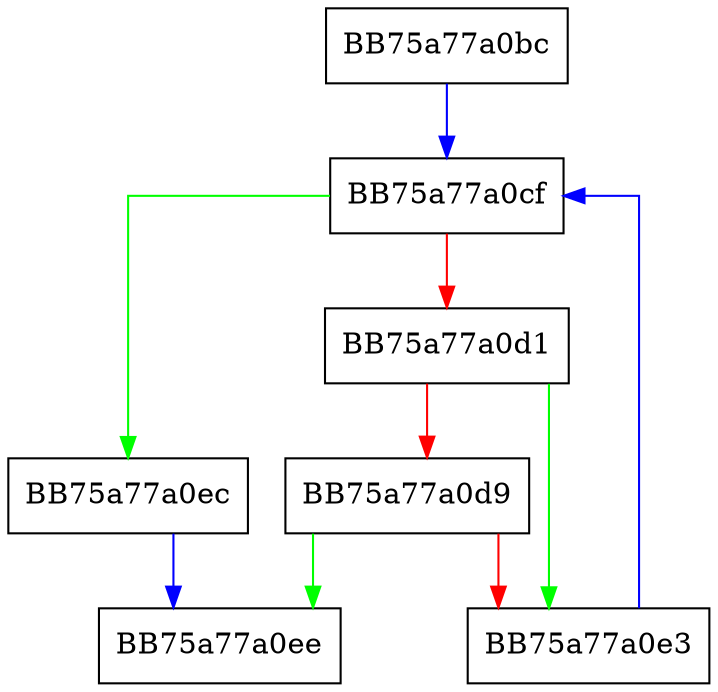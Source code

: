 digraph _initterm_e {
  node [shape="box"];
  graph [splines=ortho];
  BB75a77a0bc -> BB75a77a0cf [color="blue"];
  BB75a77a0cf -> BB75a77a0ec [color="green"];
  BB75a77a0cf -> BB75a77a0d1 [color="red"];
  BB75a77a0d1 -> BB75a77a0e3 [color="green"];
  BB75a77a0d1 -> BB75a77a0d9 [color="red"];
  BB75a77a0d9 -> BB75a77a0ee [color="green"];
  BB75a77a0d9 -> BB75a77a0e3 [color="red"];
  BB75a77a0e3 -> BB75a77a0cf [color="blue"];
  BB75a77a0ec -> BB75a77a0ee [color="blue"];
}